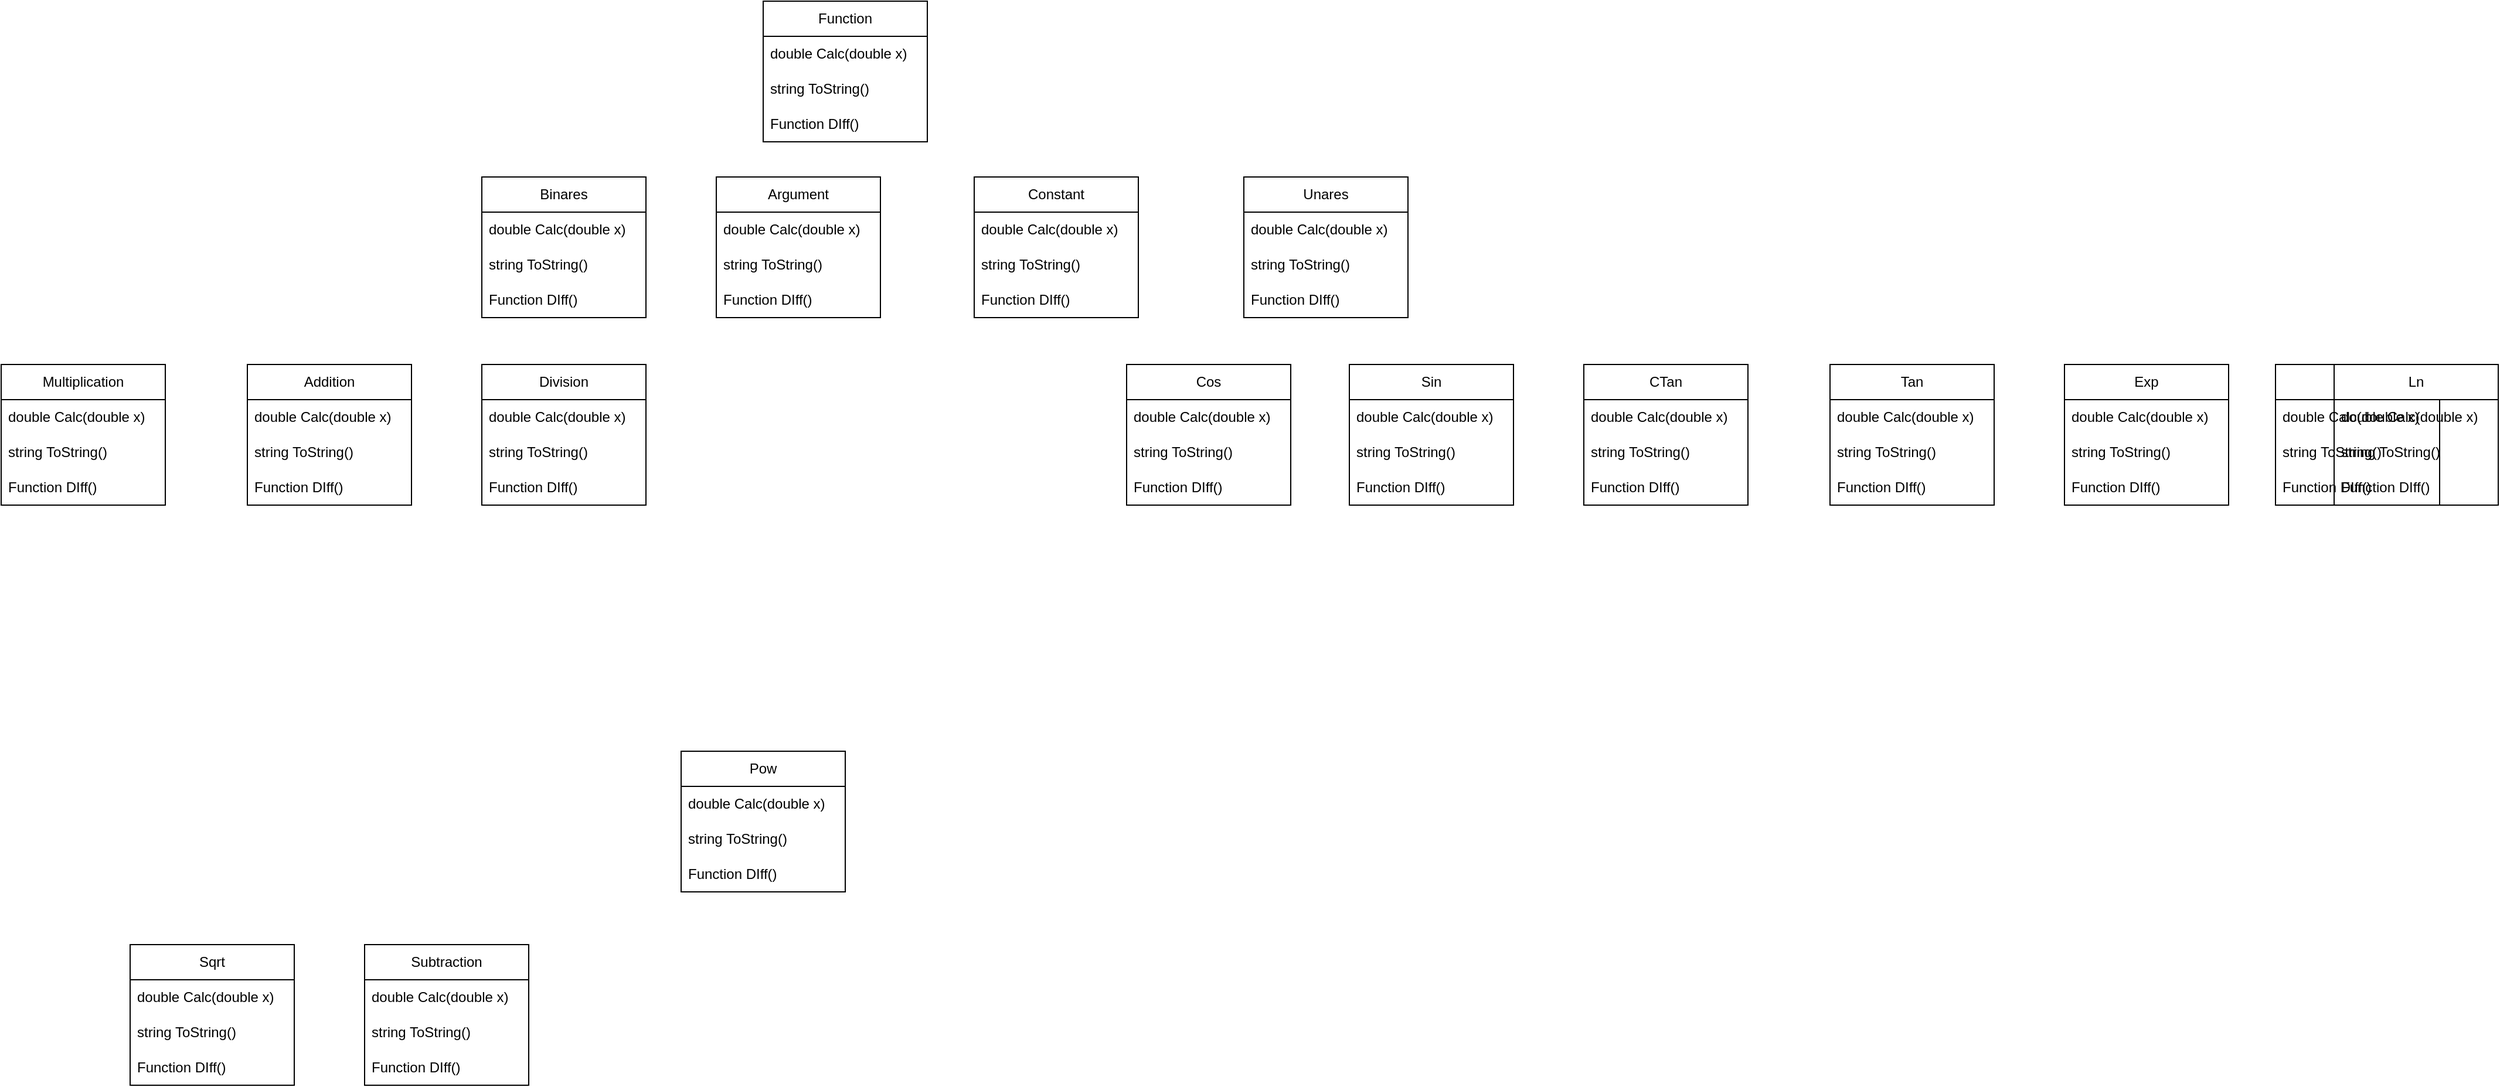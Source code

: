 <mxfile version="20.6.0" type="github">
  <diagram id="C5RBs43oDa-KdzZeNtuy" name="Page-1">
    <mxGraphModel dx="2251" dy="1264" grid="1" gridSize="10" guides="1" tooltips="1" connect="1" arrows="1" fold="1" page="1" pageScale="1" pageWidth="3300" pageHeight="4681" math="0" shadow="0">
      <root>
        <mxCell id="WIyWlLk6GJQsqaUBKTNV-0" />
        <mxCell id="WIyWlLk6GJQsqaUBKTNV-1" parent="WIyWlLk6GJQsqaUBKTNV-0" />
        <mxCell id="Dm6N4KXVnRgXQXpw5M3M-0" value="Addition" style="swimlane;fontStyle=0;childLayout=stackLayout;horizontal=1;startSize=30;horizontalStack=0;resizeParent=1;resizeParentMax=0;resizeLast=0;collapsible=1;marginBottom=0;whiteSpace=wrap;html=1;" vertex="1" parent="WIyWlLk6GJQsqaUBKTNV-1">
          <mxGeometry x="270" y="330" width="140" height="120" as="geometry" />
        </mxCell>
        <mxCell id="Dm6N4KXVnRgXQXpw5M3M-1" value="double Calc(double x)" style="text;strokeColor=none;fillColor=none;align=left;verticalAlign=middle;spacingLeft=4;spacingRight=4;overflow=hidden;points=[[0,0.5],[1,0.5]];portConstraint=eastwest;rotatable=0;whiteSpace=wrap;html=1;" vertex="1" parent="Dm6N4KXVnRgXQXpw5M3M-0">
          <mxGeometry y="30" width="140" height="30" as="geometry" />
        </mxCell>
        <mxCell id="Dm6N4KXVnRgXQXpw5M3M-2" value="string ToString()" style="text;strokeColor=none;fillColor=none;align=left;verticalAlign=middle;spacingLeft=4;spacingRight=4;overflow=hidden;points=[[0,0.5],[1,0.5]];portConstraint=eastwest;rotatable=0;whiteSpace=wrap;html=1;" vertex="1" parent="Dm6N4KXVnRgXQXpw5M3M-0">
          <mxGeometry y="60" width="140" height="30" as="geometry" />
        </mxCell>
        <mxCell id="Dm6N4KXVnRgXQXpw5M3M-3" value="Function DIff()" style="text;strokeColor=none;fillColor=none;align=left;verticalAlign=middle;spacingLeft=4;spacingRight=4;overflow=hidden;points=[[0,0.5],[1,0.5]];portConstraint=eastwest;rotatable=0;whiteSpace=wrap;html=1;" vertex="1" parent="Dm6N4KXVnRgXQXpw5M3M-0">
          <mxGeometry y="90" width="140" height="30" as="geometry" />
        </mxCell>
        <mxCell id="Dm6N4KXVnRgXQXpw5M3M-25" value="Argument" style="swimlane;fontStyle=0;childLayout=stackLayout;horizontal=1;startSize=30;horizontalStack=0;resizeParent=1;resizeParentMax=0;resizeLast=0;collapsible=1;marginBottom=0;whiteSpace=wrap;html=1;" vertex="1" parent="WIyWlLk6GJQsqaUBKTNV-1">
          <mxGeometry x="670" y="170" width="140" height="120" as="geometry" />
        </mxCell>
        <mxCell id="Dm6N4KXVnRgXQXpw5M3M-26" value="double Calc(double x)" style="text;strokeColor=none;fillColor=none;align=left;verticalAlign=middle;spacingLeft=4;spacingRight=4;overflow=hidden;points=[[0,0.5],[1,0.5]];portConstraint=eastwest;rotatable=0;whiteSpace=wrap;html=1;" vertex="1" parent="Dm6N4KXVnRgXQXpw5M3M-25">
          <mxGeometry y="30" width="140" height="30" as="geometry" />
        </mxCell>
        <mxCell id="Dm6N4KXVnRgXQXpw5M3M-27" value="string ToString()" style="text;strokeColor=none;fillColor=none;align=left;verticalAlign=middle;spacingLeft=4;spacingRight=4;overflow=hidden;points=[[0,0.5],[1,0.5]];portConstraint=eastwest;rotatable=0;whiteSpace=wrap;html=1;" vertex="1" parent="Dm6N4KXVnRgXQXpw5M3M-25">
          <mxGeometry y="60" width="140" height="30" as="geometry" />
        </mxCell>
        <mxCell id="Dm6N4KXVnRgXQXpw5M3M-28" value="Function DIff()" style="text;strokeColor=none;fillColor=none;align=left;verticalAlign=middle;spacingLeft=4;spacingRight=4;overflow=hidden;points=[[0,0.5],[1,0.5]];portConstraint=eastwest;rotatable=0;whiteSpace=wrap;html=1;" vertex="1" parent="Dm6N4KXVnRgXQXpw5M3M-25">
          <mxGeometry y="90" width="140" height="30" as="geometry" />
        </mxCell>
        <mxCell id="Dm6N4KXVnRgXQXpw5M3M-29" value="Constant" style="swimlane;fontStyle=0;childLayout=stackLayout;horizontal=1;startSize=30;horizontalStack=0;resizeParent=1;resizeParentMax=0;resizeLast=0;collapsible=1;marginBottom=0;whiteSpace=wrap;html=1;" vertex="1" parent="WIyWlLk6GJQsqaUBKTNV-1">
          <mxGeometry x="890" y="170" width="140" height="120" as="geometry" />
        </mxCell>
        <mxCell id="Dm6N4KXVnRgXQXpw5M3M-30" value="double Calc(double x)" style="text;strokeColor=none;fillColor=none;align=left;verticalAlign=middle;spacingLeft=4;spacingRight=4;overflow=hidden;points=[[0,0.5],[1,0.5]];portConstraint=eastwest;rotatable=0;whiteSpace=wrap;html=1;" vertex="1" parent="Dm6N4KXVnRgXQXpw5M3M-29">
          <mxGeometry y="30" width="140" height="30" as="geometry" />
        </mxCell>
        <mxCell id="Dm6N4KXVnRgXQXpw5M3M-31" value="string ToString()" style="text;strokeColor=none;fillColor=none;align=left;verticalAlign=middle;spacingLeft=4;spacingRight=4;overflow=hidden;points=[[0,0.5],[1,0.5]];portConstraint=eastwest;rotatable=0;whiteSpace=wrap;html=1;" vertex="1" parent="Dm6N4KXVnRgXQXpw5M3M-29">
          <mxGeometry y="60" width="140" height="30" as="geometry" />
        </mxCell>
        <mxCell id="Dm6N4KXVnRgXQXpw5M3M-32" value="Function DIff()" style="text;strokeColor=none;fillColor=none;align=left;verticalAlign=middle;spacingLeft=4;spacingRight=4;overflow=hidden;points=[[0,0.5],[1,0.5]];portConstraint=eastwest;rotatable=0;whiteSpace=wrap;html=1;" vertex="1" parent="Dm6N4KXVnRgXQXpw5M3M-29">
          <mxGeometry y="90" width="140" height="30" as="geometry" />
        </mxCell>
        <mxCell id="Dm6N4KXVnRgXQXpw5M3M-33" value="Cos" style="swimlane;fontStyle=0;childLayout=stackLayout;horizontal=1;startSize=30;horizontalStack=0;resizeParent=1;resizeParentMax=0;resizeLast=0;collapsible=1;marginBottom=0;whiteSpace=wrap;html=1;" vertex="1" parent="WIyWlLk6GJQsqaUBKTNV-1">
          <mxGeometry x="1020" y="330" width="140" height="120" as="geometry" />
        </mxCell>
        <mxCell id="Dm6N4KXVnRgXQXpw5M3M-34" value="double Calc(double x)" style="text;strokeColor=none;fillColor=none;align=left;verticalAlign=middle;spacingLeft=4;spacingRight=4;overflow=hidden;points=[[0,0.5],[1,0.5]];portConstraint=eastwest;rotatable=0;whiteSpace=wrap;html=1;" vertex="1" parent="Dm6N4KXVnRgXQXpw5M3M-33">
          <mxGeometry y="30" width="140" height="30" as="geometry" />
        </mxCell>
        <mxCell id="Dm6N4KXVnRgXQXpw5M3M-35" value="string ToString()" style="text;strokeColor=none;fillColor=none;align=left;verticalAlign=middle;spacingLeft=4;spacingRight=4;overflow=hidden;points=[[0,0.5],[1,0.5]];portConstraint=eastwest;rotatable=0;whiteSpace=wrap;html=1;" vertex="1" parent="Dm6N4KXVnRgXQXpw5M3M-33">
          <mxGeometry y="60" width="140" height="30" as="geometry" />
        </mxCell>
        <mxCell id="Dm6N4KXVnRgXQXpw5M3M-36" value="Function DIff()" style="text;strokeColor=none;fillColor=none;align=left;verticalAlign=middle;spacingLeft=4;spacingRight=4;overflow=hidden;points=[[0,0.5],[1,0.5]];portConstraint=eastwest;rotatable=0;whiteSpace=wrap;html=1;" vertex="1" parent="Dm6N4KXVnRgXQXpw5M3M-33">
          <mxGeometry y="90" width="140" height="30" as="geometry" />
        </mxCell>
        <mxCell id="Dm6N4KXVnRgXQXpw5M3M-37" value="CTan" style="swimlane;fontStyle=0;childLayout=stackLayout;horizontal=1;startSize=30;horizontalStack=0;resizeParent=1;resizeParentMax=0;resizeLast=0;collapsible=1;marginBottom=0;whiteSpace=wrap;html=1;" vertex="1" parent="WIyWlLk6GJQsqaUBKTNV-1">
          <mxGeometry x="1410" y="330" width="140" height="120" as="geometry" />
        </mxCell>
        <mxCell id="Dm6N4KXVnRgXQXpw5M3M-38" value="double Calc(double x)" style="text;strokeColor=none;fillColor=none;align=left;verticalAlign=middle;spacingLeft=4;spacingRight=4;overflow=hidden;points=[[0,0.5],[1,0.5]];portConstraint=eastwest;rotatable=0;whiteSpace=wrap;html=1;" vertex="1" parent="Dm6N4KXVnRgXQXpw5M3M-37">
          <mxGeometry y="30" width="140" height="30" as="geometry" />
        </mxCell>
        <mxCell id="Dm6N4KXVnRgXQXpw5M3M-39" value="string ToString()" style="text;strokeColor=none;fillColor=none;align=left;verticalAlign=middle;spacingLeft=4;spacingRight=4;overflow=hidden;points=[[0,0.5],[1,0.5]];portConstraint=eastwest;rotatable=0;whiteSpace=wrap;html=1;" vertex="1" parent="Dm6N4KXVnRgXQXpw5M3M-37">
          <mxGeometry y="60" width="140" height="30" as="geometry" />
        </mxCell>
        <mxCell id="Dm6N4KXVnRgXQXpw5M3M-40" value="Function DIff()" style="text;strokeColor=none;fillColor=none;align=left;verticalAlign=middle;spacingLeft=4;spacingRight=4;overflow=hidden;points=[[0,0.5],[1,0.5]];portConstraint=eastwest;rotatable=0;whiteSpace=wrap;html=1;" vertex="1" parent="Dm6N4KXVnRgXQXpw5M3M-37">
          <mxGeometry y="90" width="140" height="30" as="geometry" />
        </mxCell>
        <mxCell id="Dm6N4KXVnRgXQXpw5M3M-41" value="Degree" style="swimlane;fontStyle=0;childLayout=stackLayout;horizontal=1;startSize=30;horizontalStack=0;resizeParent=1;resizeParentMax=0;resizeLast=0;collapsible=1;marginBottom=0;whiteSpace=wrap;html=1;" vertex="1" parent="WIyWlLk6GJQsqaUBKTNV-1">
          <mxGeometry x="2000" y="330" width="140" height="120" as="geometry" />
        </mxCell>
        <mxCell id="Dm6N4KXVnRgXQXpw5M3M-42" value="double Calc(double x)" style="text;strokeColor=none;fillColor=none;align=left;verticalAlign=middle;spacingLeft=4;spacingRight=4;overflow=hidden;points=[[0,0.5],[1,0.5]];portConstraint=eastwest;rotatable=0;whiteSpace=wrap;html=1;" vertex="1" parent="Dm6N4KXVnRgXQXpw5M3M-41">
          <mxGeometry y="30" width="140" height="30" as="geometry" />
        </mxCell>
        <mxCell id="Dm6N4KXVnRgXQXpw5M3M-43" value="string ToString()" style="text;strokeColor=none;fillColor=none;align=left;verticalAlign=middle;spacingLeft=4;spacingRight=4;overflow=hidden;points=[[0,0.5],[1,0.5]];portConstraint=eastwest;rotatable=0;whiteSpace=wrap;html=1;" vertex="1" parent="Dm6N4KXVnRgXQXpw5M3M-41">
          <mxGeometry y="60" width="140" height="30" as="geometry" />
        </mxCell>
        <mxCell id="Dm6N4KXVnRgXQXpw5M3M-44" value="Function DIff()" style="text;strokeColor=none;fillColor=none;align=left;verticalAlign=middle;spacingLeft=4;spacingRight=4;overflow=hidden;points=[[0,0.5],[1,0.5]];portConstraint=eastwest;rotatable=0;whiteSpace=wrap;html=1;" vertex="1" parent="Dm6N4KXVnRgXQXpw5M3M-41">
          <mxGeometry y="90" width="140" height="30" as="geometry" />
        </mxCell>
        <mxCell id="Dm6N4KXVnRgXQXpw5M3M-45" value="Division" style="swimlane;fontStyle=0;childLayout=stackLayout;horizontal=1;startSize=30;horizontalStack=0;resizeParent=1;resizeParentMax=0;resizeLast=0;collapsible=1;marginBottom=0;whiteSpace=wrap;html=1;" vertex="1" parent="WIyWlLk6GJQsqaUBKTNV-1">
          <mxGeometry x="470" y="330" width="140" height="120" as="geometry" />
        </mxCell>
        <mxCell id="Dm6N4KXVnRgXQXpw5M3M-46" value="double Calc(double x)" style="text;strokeColor=none;fillColor=none;align=left;verticalAlign=middle;spacingLeft=4;spacingRight=4;overflow=hidden;points=[[0,0.5],[1,0.5]];portConstraint=eastwest;rotatable=0;whiteSpace=wrap;html=1;" vertex="1" parent="Dm6N4KXVnRgXQXpw5M3M-45">
          <mxGeometry y="30" width="140" height="30" as="geometry" />
        </mxCell>
        <mxCell id="Dm6N4KXVnRgXQXpw5M3M-47" value="string ToString()" style="text;strokeColor=none;fillColor=none;align=left;verticalAlign=middle;spacingLeft=4;spacingRight=4;overflow=hidden;points=[[0,0.5],[1,0.5]];portConstraint=eastwest;rotatable=0;whiteSpace=wrap;html=1;" vertex="1" parent="Dm6N4KXVnRgXQXpw5M3M-45">
          <mxGeometry y="60" width="140" height="30" as="geometry" />
        </mxCell>
        <mxCell id="Dm6N4KXVnRgXQXpw5M3M-48" value="Function DIff()" style="text;strokeColor=none;fillColor=none;align=left;verticalAlign=middle;spacingLeft=4;spacingRight=4;overflow=hidden;points=[[0,0.5],[1,0.5]];portConstraint=eastwest;rotatable=0;whiteSpace=wrap;html=1;" vertex="1" parent="Dm6N4KXVnRgXQXpw5M3M-45">
          <mxGeometry y="90" width="140" height="30" as="geometry" />
        </mxCell>
        <mxCell id="Dm6N4KXVnRgXQXpw5M3M-49" value="Exp" style="swimlane;fontStyle=0;childLayout=stackLayout;horizontal=1;startSize=30;horizontalStack=0;resizeParent=1;resizeParentMax=0;resizeLast=0;collapsible=1;marginBottom=0;whiteSpace=wrap;html=1;" vertex="1" parent="WIyWlLk6GJQsqaUBKTNV-1">
          <mxGeometry x="1820" y="330" width="140" height="120" as="geometry" />
        </mxCell>
        <mxCell id="Dm6N4KXVnRgXQXpw5M3M-50" value="double Calc(double x)" style="text;strokeColor=none;fillColor=none;align=left;verticalAlign=middle;spacingLeft=4;spacingRight=4;overflow=hidden;points=[[0,0.5],[1,0.5]];portConstraint=eastwest;rotatable=0;whiteSpace=wrap;html=1;" vertex="1" parent="Dm6N4KXVnRgXQXpw5M3M-49">
          <mxGeometry y="30" width="140" height="30" as="geometry" />
        </mxCell>
        <mxCell id="Dm6N4KXVnRgXQXpw5M3M-51" value="string ToString()" style="text;strokeColor=none;fillColor=none;align=left;verticalAlign=middle;spacingLeft=4;spacingRight=4;overflow=hidden;points=[[0,0.5],[1,0.5]];portConstraint=eastwest;rotatable=0;whiteSpace=wrap;html=1;" vertex="1" parent="Dm6N4KXVnRgXQXpw5M3M-49">
          <mxGeometry y="60" width="140" height="30" as="geometry" />
        </mxCell>
        <mxCell id="Dm6N4KXVnRgXQXpw5M3M-52" value="Function DIff()" style="text;strokeColor=none;fillColor=none;align=left;verticalAlign=middle;spacingLeft=4;spacingRight=4;overflow=hidden;points=[[0,0.5],[1,0.5]];portConstraint=eastwest;rotatable=0;whiteSpace=wrap;html=1;" vertex="1" parent="Dm6N4KXVnRgXQXpw5M3M-49">
          <mxGeometry y="90" width="140" height="30" as="geometry" />
        </mxCell>
        <mxCell id="Dm6N4KXVnRgXQXpw5M3M-53" value="Function" style="swimlane;fontStyle=0;childLayout=stackLayout;horizontal=1;startSize=30;horizontalStack=0;resizeParent=1;resizeParentMax=0;resizeLast=0;collapsible=1;marginBottom=0;whiteSpace=wrap;html=1;" vertex="1" parent="WIyWlLk6GJQsqaUBKTNV-1">
          <mxGeometry x="710" y="20" width="140" height="120" as="geometry" />
        </mxCell>
        <mxCell id="Dm6N4KXVnRgXQXpw5M3M-54" value="double Calc(double x)" style="text;strokeColor=none;fillColor=none;align=left;verticalAlign=middle;spacingLeft=4;spacingRight=4;overflow=hidden;points=[[0,0.5],[1,0.5]];portConstraint=eastwest;rotatable=0;whiteSpace=wrap;html=1;" vertex="1" parent="Dm6N4KXVnRgXQXpw5M3M-53">
          <mxGeometry y="30" width="140" height="30" as="geometry" />
        </mxCell>
        <mxCell id="Dm6N4KXVnRgXQXpw5M3M-55" value="string ToString()" style="text;strokeColor=none;fillColor=none;align=left;verticalAlign=middle;spacingLeft=4;spacingRight=4;overflow=hidden;points=[[0,0.5],[1,0.5]];portConstraint=eastwest;rotatable=0;whiteSpace=wrap;html=1;" vertex="1" parent="Dm6N4KXVnRgXQXpw5M3M-53">
          <mxGeometry y="60" width="140" height="30" as="geometry" />
        </mxCell>
        <mxCell id="Dm6N4KXVnRgXQXpw5M3M-56" value="Function DIff()" style="text;strokeColor=none;fillColor=none;align=left;verticalAlign=middle;spacingLeft=4;spacingRight=4;overflow=hidden;points=[[0,0.5],[1,0.5]];portConstraint=eastwest;rotatable=0;whiteSpace=wrap;html=1;" vertex="1" parent="Dm6N4KXVnRgXQXpw5M3M-53">
          <mxGeometry y="90" width="140" height="30" as="geometry" />
        </mxCell>
        <mxCell id="Dm6N4KXVnRgXQXpw5M3M-57" value="Ln" style="swimlane;fontStyle=0;childLayout=stackLayout;horizontal=1;startSize=30;horizontalStack=0;resizeParent=1;resizeParentMax=0;resizeLast=0;collapsible=1;marginBottom=0;whiteSpace=wrap;html=1;" vertex="1" parent="WIyWlLk6GJQsqaUBKTNV-1">
          <mxGeometry x="2050" y="330" width="140" height="120" as="geometry" />
        </mxCell>
        <mxCell id="Dm6N4KXVnRgXQXpw5M3M-58" value="double Calc(double x)" style="text;strokeColor=none;fillColor=none;align=left;verticalAlign=middle;spacingLeft=4;spacingRight=4;overflow=hidden;points=[[0,0.5],[1,0.5]];portConstraint=eastwest;rotatable=0;whiteSpace=wrap;html=1;" vertex="1" parent="Dm6N4KXVnRgXQXpw5M3M-57">
          <mxGeometry y="30" width="140" height="30" as="geometry" />
        </mxCell>
        <mxCell id="Dm6N4KXVnRgXQXpw5M3M-59" value="string ToString()" style="text;strokeColor=none;fillColor=none;align=left;verticalAlign=middle;spacingLeft=4;spacingRight=4;overflow=hidden;points=[[0,0.5],[1,0.5]];portConstraint=eastwest;rotatable=0;whiteSpace=wrap;html=1;" vertex="1" parent="Dm6N4KXVnRgXQXpw5M3M-57">
          <mxGeometry y="60" width="140" height="30" as="geometry" />
        </mxCell>
        <mxCell id="Dm6N4KXVnRgXQXpw5M3M-60" value="Function DIff()" style="text;strokeColor=none;fillColor=none;align=left;verticalAlign=middle;spacingLeft=4;spacingRight=4;overflow=hidden;points=[[0,0.5],[1,0.5]];portConstraint=eastwest;rotatable=0;whiteSpace=wrap;html=1;" vertex="1" parent="Dm6N4KXVnRgXQXpw5M3M-57">
          <mxGeometry y="90" width="140" height="30" as="geometry" />
        </mxCell>
        <mxCell id="Dm6N4KXVnRgXQXpw5M3M-61" value="Multiplication" style="swimlane;fontStyle=0;childLayout=stackLayout;horizontal=1;startSize=30;horizontalStack=0;resizeParent=1;resizeParentMax=0;resizeLast=0;collapsible=1;marginBottom=0;whiteSpace=wrap;html=1;" vertex="1" parent="WIyWlLk6GJQsqaUBKTNV-1">
          <mxGeometry x="60" y="330" width="140" height="120" as="geometry" />
        </mxCell>
        <mxCell id="Dm6N4KXVnRgXQXpw5M3M-62" value="double Calc(double x)" style="text;strokeColor=none;fillColor=none;align=left;verticalAlign=middle;spacingLeft=4;spacingRight=4;overflow=hidden;points=[[0,0.5],[1,0.5]];portConstraint=eastwest;rotatable=0;whiteSpace=wrap;html=1;" vertex="1" parent="Dm6N4KXVnRgXQXpw5M3M-61">
          <mxGeometry y="30" width="140" height="30" as="geometry" />
        </mxCell>
        <mxCell id="Dm6N4KXVnRgXQXpw5M3M-63" value="string ToString()" style="text;strokeColor=none;fillColor=none;align=left;verticalAlign=middle;spacingLeft=4;spacingRight=4;overflow=hidden;points=[[0,0.5],[1,0.5]];portConstraint=eastwest;rotatable=0;whiteSpace=wrap;html=1;" vertex="1" parent="Dm6N4KXVnRgXQXpw5M3M-61">
          <mxGeometry y="60" width="140" height="30" as="geometry" />
        </mxCell>
        <mxCell id="Dm6N4KXVnRgXQXpw5M3M-64" value="Function DIff()" style="text;strokeColor=none;fillColor=none;align=left;verticalAlign=middle;spacingLeft=4;spacingRight=4;overflow=hidden;points=[[0,0.5],[1,0.5]];portConstraint=eastwest;rotatable=0;whiteSpace=wrap;html=1;" vertex="1" parent="Dm6N4KXVnRgXQXpw5M3M-61">
          <mxGeometry y="90" width="140" height="30" as="geometry" />
        </mxCell>
        <mxCell id="Dm6N4KXVnRgXQXpw5M3M-65" value="Pow" style="swimlane;fontStyle=0;childLayout=stackLayout;horizontal=1;startSize=30;horizontalStack=0;resizeParent=1;resizeParentMax=0;resizeLast=0;collapsible=1;marginBottom=0;whiteSpace=wrap;html=1;" vertex="1" parent="WIyWlLk6GJQsqaUBKTNV-1">
          <mxGeometry x="640" y="660" width="140" height="120" as="geometry" />
        </mxCell>
        <mxCell id="Dm6N4KXVnRgXQXpw5M3M-66" value="double Calc(double x)" style="text;strokeColor=none;fillColor=none;align=left;verticalAlign=middle;spacingLeft=4;spacingRight=4;overflow=hidden;points=[[0,0.5],[1,0.5]];portConstraint=eastwest;rotatable=0;whiteSpace=wrap;html=1;" vertex="1" parent="Dm6N4KXVnRgXQXpw5M3M-65">
          <mxGeometry y="30" width="140" height="30" as="geometry" />
        </mxCell>
        <mxCell id="Dm6N4KXVnRgXQXpw5M3M-67" value="string ToString()" style="text;strokeColor=none;fillColor=none;align=left;verticalAlign=middle;spacingLeft=4;spacingRight=4;overflow=hidden;points=[[0,0.5],[1,0.5]];portConstraint=eastwest;rotatable=0;whiteSpace=wrap;html=1;" vertex="1" parent="Dm6N4KXVnRgXQXpw5M3M-65">
          <mxGeometry y="60" width="140" height="30" as="geometry" />
        </mxCell>
        <mxCell id="Dm6N4KXVnRgXQXpw5M3M-68" value="Function DIff()" style="text;strokeColor=none;fillColor=none;align=left;verticalAlign=middle;spacingLeft=4;spacingRight=4;overflow=hidden;points=[[0,0.5],[1,0.5]];portConstraint=eastwest;rotatable=0;whiteSpace=wrap;html=1;" vertex="1" parent="Dm6N4KXVnRgXQXpw5M3M-65">
          <mxGeometry y="90" width="140" height="30" as="geometry" />
        </mxCell>
        <mxCell id="Dm6N4KXVnRgXQXpw5M3M-69" value="Sin" style="swimlane;fontStyle=0;childLayout=stackLayout;horizontal=1;startSize=30;horizontalStack=0;resizeParent=1;resizeParentMax=0;resizeLast=0;collapsible=1;marginBottom=0;whiteSpace=wrap;html=1;" vertex="1" parent="WIyWlLk6GJQsqaUBKTNV-1">
          <mxGeometry x="1210" y="330" width="140" height="120" as="geometry" />
        </mxCell>
        <mxCell id="Dm6N4KXVnRgXQXpw5M3M-70" value="double Calc(double x)" style="text;strokeColor=none;fillColor=none;align=left;verticalAlign=middle;spacingLeft=4;spacingRight=4;overflow=hidden;points=[[0,0.5],[1,0.5]];portConstraint=eastwest;rotatable=0;whiteSpace=wrap;html=1;" vertex="1" parent="Dm6N4KXVnRgXQXpw5M3M-69">
          <mxGeometry y="30" width="140" height="30" as="geometry" />
        </mxCell>
        <mxCell id="Dm6N4KXVnRgXQXpw5M3M-71" value="string ToString()" style="text;strokeColor=none;fillColor=none;align=left;verticalAlign=middle;spacingLeft=4;spacingRight=4;overflow=hidden;points=[[0,0.5],[1,0.5]];portConstraint=eastwest;rotatable=0;whiteSpace=wrap;html=1;" vertex="1" parent="Dm6N4KXVnRgXQXpw5M3M-69">
          <mxGeometry y="60" width="140" height="30" as="geometry" />
        </mxCell>
        <mxCell id="Dm6N4KXVnRgXQXpw5M3M-72" value="Function DIff()" style="text;strokeColor=none;fillColor=none;align=left;verticalAlign=middle;spacingLeft=4;spacingRight=4;overflow=hidden;points=[[0,0.5],[1,0.5]];portConstraint=eastwest;rotatable=0;whiteSpace=wrap;html=1;" vertex="1" parent="Dm6N4KXVnRgXQXpw5M3M-69">
          <mxGeometry y="90" width="140" height="30" as="geometry" />
        </mxCell>
        <mxCell id="Dm6N4KXVnRgXQXpw5M3M-73" value="Sqrt" style="swimlane;fontStyle=0;childLayout=stackLayout;horizontal=1;startSize=30;horizontalStack=0;resizeParent=1;resizeParentMax=0;resizeLast=0;collapsible=1;marginBottom=0;whiteSpace=wrap;html=1;" vertex="1" parent="WIyWlLk6GJQsqaUBKTNV-1">
          <mxGeometry x="170" y="825" width="140" height="120" as="geometry" />
        </mxCell>
        <mxCell id="Dm6N4KXVnRgXQXpw5M3M-74" value="double Calc(double x)" style="text;strokeColor=none;fillColor=none;align=left;verticalAlign=middle;spacingLeft=4;spacingRight=4;overflow=hidden;points=[[0,0.5],[1,0.5]];portConstraint=eastwest;rotatable=0;whiteSpace=wrap;html=1;" vertex="1" parent="Dm6N4KXVnRgXQXpw5M3M-73">
          <mxGeometry y="30" width="140" height="30" as="geometry" />
        </mxCell>
        <mxCell id="Dm6N4KXVnRgXQXpw5M3M-75" value="string ToString()" style="text;strokeColor=none;fillColor=none;align=left;verticalAlign=middle;spacingLeft=4;spacingRight=4;overflow=hidden;points=[[0,0.5],[1,0.5]];portConstraint=eastwest;rotatable=0;whiteSpace=wrap;html=1;" vertex="1" parent="Dm6N4KXVnRgXQXpw5M3M-73">
          <mxGeometry y="60" width="140" height="30" as="geometry" />
        </mxCell>
        <mxCell id="Dm6N4KXVnRgXQXpw5M3M-76" value="Function DIff()" style="text;strokeColor=none;fillColor=none;align=left;verticalAlign=middle;spacingLeft=4;spacingRight=4;overflow=hidden;points=[[0,0.5],[1,0.5]];portConstraint=eastwest;rotatable=0;whiteSpace=wrap;html=1;" vertex="1" parent="Dm6N4KXVnRgXQXpw5M3M-73">
          <mxGeometry y="90" width="140" height="30" as="geometry" />
        </mxCell>
        <mxCell id="Dm6N4KXVnRgXQXpw5M3M-77" value="Subtraction" style="swimlane;fontStyle=0;childLayout=stackLayout;horizontal=1;startSize=30;horizontalStack=0;resizeParent=1;resizeParentMax=0;resizeLast=0;collapsible=1;marginBottom=0;whiteSpace=wrap;html=1;" vertex="1" parent="WIyWlLk6GJQsqaUBKTNV-1">
          <mxGeometry x="370" y="825" width="140" height="120" as="geometry" />
        </mxCell>
        <mxCell id="Dm6N4KXVnRgXQXpw5M3M-78" value="double Calc(double x)" style="text;strokeColor=none;fillColor=none;align=left;verticalAlign=middle;spacingLeft=4;spacingRight=4;overflow=hidden;points=[[0,0.5],[1,0.5]];portConstraint=eastwest;rotatable=0;whiteSpace=wrap;html=1;" vertex="1" parent="Dm6N4KXVnRgXQXpw5M3M-77">
          <mxGeometry y="30" width="140" height="30" as="geometry" />
        </mxCell>
        <mxCell id="Dm6N4KXVnRgXQXpw5M3M-79" value="string ToString()" style="text;strokeColor=none;fillColor=none;align=left;verticalAlign=middle;spacingLeft=4;spacingRight=4;overflow=hidden;points=[[0,0.5],[1,0.5]];portConstraint=eastwest;rotatable=0;whiteSpace=wrap;html=1;" vertex="1" parent="Dm6N4KXVnRgXQXpw5M3M-77">
          <mxGeometry y="60" width="140" height="30" as="geometry" />
        </mxCell>
        <mxCell id="Dm6N4KXVnRgXQXpw5M3M-80" value="Function DIff()" style="text;strokeColor=none;fillColor=none;align=left;verticalAlign=middle;spacingLeft=4;spacingRight=4;overflow=hidden;points=[[0,0.5],[1,0.5]];portConstraint=eastwest;rotatable=0;whiteSpace=wrap;html=1;" vertex="1" parent="Dm6N4KXVnRgXQXpw5M3M-77">
          <mxGeometry y="90" width="140" height="30" as="geometry" />
        </mxCell>
        <mxCell id="Dm6N4KXVnRgXQXpw5M3M-81" value="Tan" style="swimlane;fontStyle=0;childLayout=stackLayout;horizontal=1;startSize=30;horizontalStack=0;resizeParent=1;resizeParentMax=0;resizeLast=0;collapsible=1;marginBottom=0;whiteSpace=wrap;html=1;" vertex="1" parent="WIyWlLk6GJQsqaUBKTNV-1">
          <mxGeometry x="1620" y="330" width="140" height="120" as="geometry" />
        </mxCell>
        <mxCell id="Dm6N4KXVnRgXQXpw5M3M-82" value="double Calc(double x)" style="text;strokeColor=none;fillColor=none;align=left;verticalAlign=middle;spacingLeft=4;spacingRight=4;overflow=hidden;points=[[0,0.5],[1,0.5]];portConstraint=eastwest;rotatable=0;whiteSpace=wrap;html=1;" vertex="1" parent="Dm6N4KXVnRgXQXpw5M3M-81">
          <mxGeometry y="30" width="140" height="30" as="geometry" />
        </mxCell>
        <mxCell id="Dm6N4KXVnRgXQXpw5M3M-83" value="string ToString()" style="text;strokeColor=none;fillColor=none;align=left;verticalAlign=middle;spacingLeft=4;spacingRight=4;overflow=hidden;points=[[0,0.5],[1,0.5]];portConstraint=eastwest;rotatable=0;whiteSpace=wrap;html=1;" vertex="1" parent="Dm6N4KXVnRgXQXpw5M3M-81">
          <mxGeometry y="60" width="140" height="30" as="geometry" />
        </mxCell>
        <mxCell id="Dm6N4KXVnRgXQXpw5M3M-84" value="Function DIff()" style="text;strokeColor=none;fillColor=none;align=left;verticalAlign=middle;spacingLeft=4;spacingRight=4;overflow=hidden;points=[[0,0.5],[1,0.5]];portConstraint=eastwest;rotatable=0;whiteSpace=wrap;html=1;" vertex="1" parent="Dm6N4KXVnRgXQXpw5M3M-81">
          <mxGeometry y="90" width="140" height="30" as="geometry" />
        </mxCell>
        <mxCell id="Dm6N4KXVnRgXQXpw5M3M-85" value="Binares" style="swimlane;fontStyle=0;childLayout=stackLayout;horizontal=1;startSize=30;horizontalStack=0;resizeParent=1;resizeParentMax=0;resizeLast=0;collapsible=1;marginBottom=0;whiteSpace=wrap;html=1;" vertex="1" parent="WIyWlLk6GJQsqaUBKTNV-1">
          <mxGeometry x="470" y="170" width="140" height="120" as="geometry" />
        </mxCell>
        <mxCell id="Dm6N4KXVnRgXQXpw5M3M-86" value="double Calc(double x)" style="text;strokeColor=none;fillColor=none;align=left;verticalAlign=middle;spacingLeft=4;spacingRight=4;overflow=hidden;points=[[0,0.5],[1,0.5]];portConstraint=eastwest;rotatable=0;whiteSpace=wrap;html=1;" vertex="1" parent="Dm6N4KXVnRgXQXpw5M3M-85">
          <mxGeometry y="30" width="140" height="30" as="geometry" />
        </mxCell>
        <mxCell id="Dm6N4KXVnRgXQXpw5M3M-87" value="string ToString()" style="text;strokeColor=none;fillColor=none;align=left;verticalAlign=middle;spacingLeft=4;spacingRight=4;overflow=hidden;points=[[0,0.5],[1,0.5]];portConstraint=eastwest;rotatable=0;whiteSpace=wrap;html=1;" vertex="1" parent="Dm6N4KXVnRgXQXpw5M3M-85">
          <mxGeometry y="60" width="140" height="30" as="geometry" />
        </mxCell>
        <mxCell id="Dm6N4KXVnRgXQXpw5M3M-88" value="Function DIff()" style="text;strokeColor=none;fillColor=none;align=left;verticalAlign=middle;spacingLeft=4;spacingRight=4;overflow=hidden;points=[[0,0.5],[1,0.5]];portConstraint=eastwest;rotatable=0;whiteSpace=wrap;html=1;" vertex="1" parent="Dm6N4KXVnRgXQXpw5M3M-85">
          <mxGeometry y="90" width="140" height="30" as="geometry" />
        </mxCell>
        <mxCell id="Dm6N4KXVnRgXQXpw5M3M-89" value="Unares" style="swimlane;fontStyle=0;childLayout=stackLayout;horizontal=1;startSize=30;horizontalStack=0;resizeParent=1;resizeParentMax=0;resizeLast=0;collapsible=1;marginBottom=0;whiteSpace=wrap;html=1;" vertex="1" parent="WIyWlLk6GJQsqaUBKTNV-1">
          <mxGeometry x="1120" y="170" width="140" height="120" as="geometry" />
        </mxCell>
        <mxCell id="Dm6N4KXVnRgXQXpw5M3M-90" value="double Calc(double x)" style="text;strokeColor=none;fillColor=none;align=left;verticalAlign=middle;spacingLeft=4;spacingRight=4;overflow=hidden;points=[[0,0.5],[1,0.5]];portConstraint=eastwest;rotatable=0;whiteSpace=wrap;html=1;" vertex="1" parent="Dm6N4KXVnRgXQXpw5M3M-89">
          <mxGeometry y="30" width="140" height="30" as="geometry" />
        </mxCell>
        <mxCell id="Dm6N4KXVnRgXQXpw5M3M-91" value="string ToString()" style="text;strokeColor=none;fillColor=none;align=left;verticalAlign=middle;spacingLeft=4;spacingRight=4;overflow=hidden;points=[[0,0.5],[1,0.5]];portConstraint=eastwest;rotatable=0;whiteSpace=wrap;html=1;" vertex="1" parent="Dm6N4KXVnRgXQXpw5M3M-89">
          <mxGeometry y="60" width="140" height="30" as="geometry" />
        </mxCell>
        <mxCell id="Dm6N4KXVnRgXQXpw5M3M-92" value="Function DIff()" style="text;strokeColor=none;fillColor=none;align=left;verticalAlign=middle;spacingLeft=4;spacingRight=4;overflow=hidden;points=[[0,0.5],[1,0.5]];portConstraint=eastwest;rotatable=0;whiteSpace=wrap;html=1;" vertex="1" parent="Dm6N4KXVnRgXQXpw5M3M-89">
          <mxGeometry y="90" width="140" height="30" as="geometry" />
        </mxCell>
      </root>
    </mxGraphModel>
  </diagram>
</mxfile>
